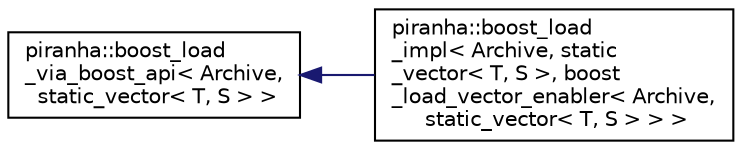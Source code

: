 digraph "Graphical Class Hierarchy"
{
  edge [fontname="Helvetica",fontsize="10",labelfontname="Helvetica",labelfontsize="10"];
  node [fontname="Helvetica",fontsize="10",shape=record];
  rankdir="LR";
  Node0 [label="piranha::boost_load\l_via_boost_api\< Archive,\l static_vector\< T, S \> \>",height=0.2,width=0.4,color="black", fillcolor="white", style="filled",URL="$structpiranha_1_1boost__load__via__boost__api.html"];
  Node0 -> Node1 [dir="back",color="midnightblue",fontsize="10",style="solid",fontname="Helvetica"];
  Node1 [label="piranha::boost_load\l_impl\< Archive, static\l_vector\< T, S \>, boost\l_load_vector_enabler\< Archive,\l static_vector\< T, S \> \> \>",height=0.2,width=0.4,color="black", fillcolor="white", style="filled",URL="$structpiranha_1_1boost__load__impl_3_01_archive_00_01static__vector_3_01_t_00_01_s_01_4_00_01boo69625d5bbd12254c1ffc1f8389134ad1.html",tooltip="Specialisation of piranha::boost_load() for piranha::static_vector. "];
}
